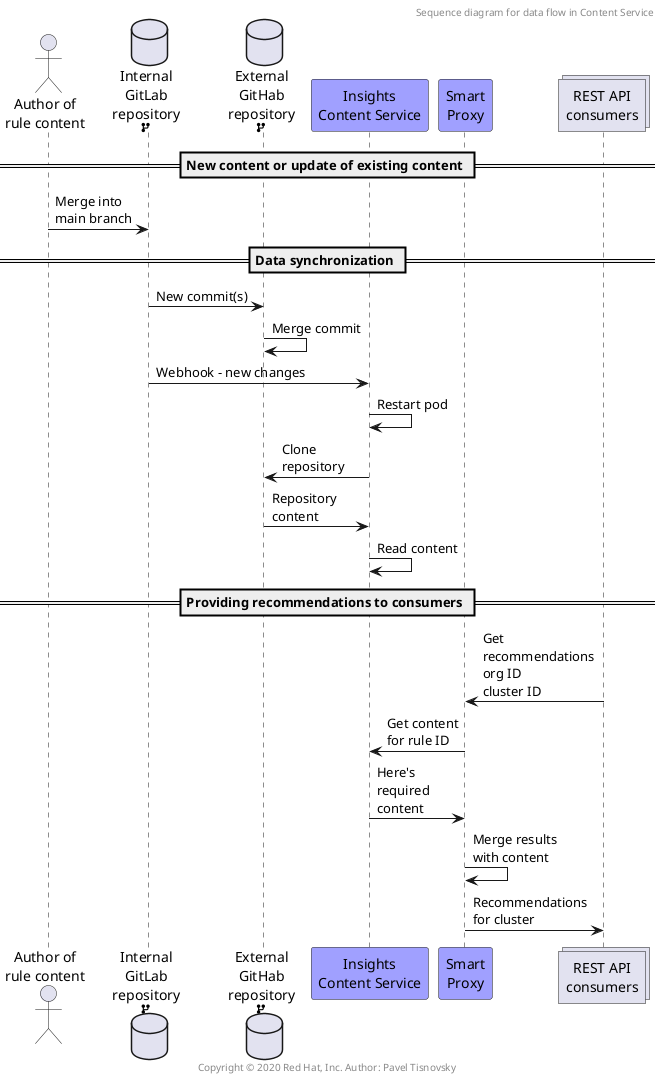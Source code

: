 //
// vim:syntax=plantuml
//
// Copyright © 2020 Red Hat, Inc.
// 
// Licensed under the Apache License, Version 2.0 (the "License");
// you may not use this file except in compliance with the License.
// You may obtain a copy of the License at
// 
//     http://www.apache.org/licenses/LICENSE-2.0
// 
// Unless required by applicable law or agreed to in writing, software
// distributed under the License is distributed on an "AS IS" BASIS,
// WITHOUT WARRANTIES OR CONDITIONS OF ANY KIND, either express or implied.
// See the License for the specific language governing permissions and
// limitations under the License.

// Generate PNG image with sequence diagram by using the following command:
// java -jar plantuml.jar content_service_seq_diagram.uml
//
// Generate SVG drawing with sequence diagram by using the following command:
// java -jar plantuml.jar -tsvg content_service_seq_diagram.uml

@startuml

header Sequence diagram for data flow in Content Service
footer Copyright © 2020 Red Hat, Inc. Author: Pavel Tisnovsky

actor "Author of\nrule content" as author
database "Internal\nGitLab\nrepository\n<&fork>" as gitlab
database "External\nGitHab\nrepository\n<&fork>" as github
participant "Insights\nContent Service" as content_service #a0a0ff
participant "Smart\nProxy" as smart_proxy #a0a0ff
collections "REST API\nconsumers" as consumers

== New content or update of existing content ==
author -> gitlab: Merge into\nmain branch

== Data synchronization ==
gitlab -> github: New commit(s)
github -> github: Merge commit
gitlab -> content_service: Webhook - new changes
content_service -> content_service: Restart pod
content_service -> github: Clone\nrepository
github -> content_service: Repository\ncontent
content_service -> content_service: Read content

== Providing recommendations to consumers ==
consumers -> smart_proxy: Get\nrecommendations\norg ID\ncluster ID
smart_proxy -> content_service: Get content\nfor rule ID
content_service -> smart_proxy: Here's\nrequired\ncontent
smart_proxy -> smart_proxy: Merge results\nwith content
smart_proxy -> consumers: Recommendations\nfor cluster

@enduml
